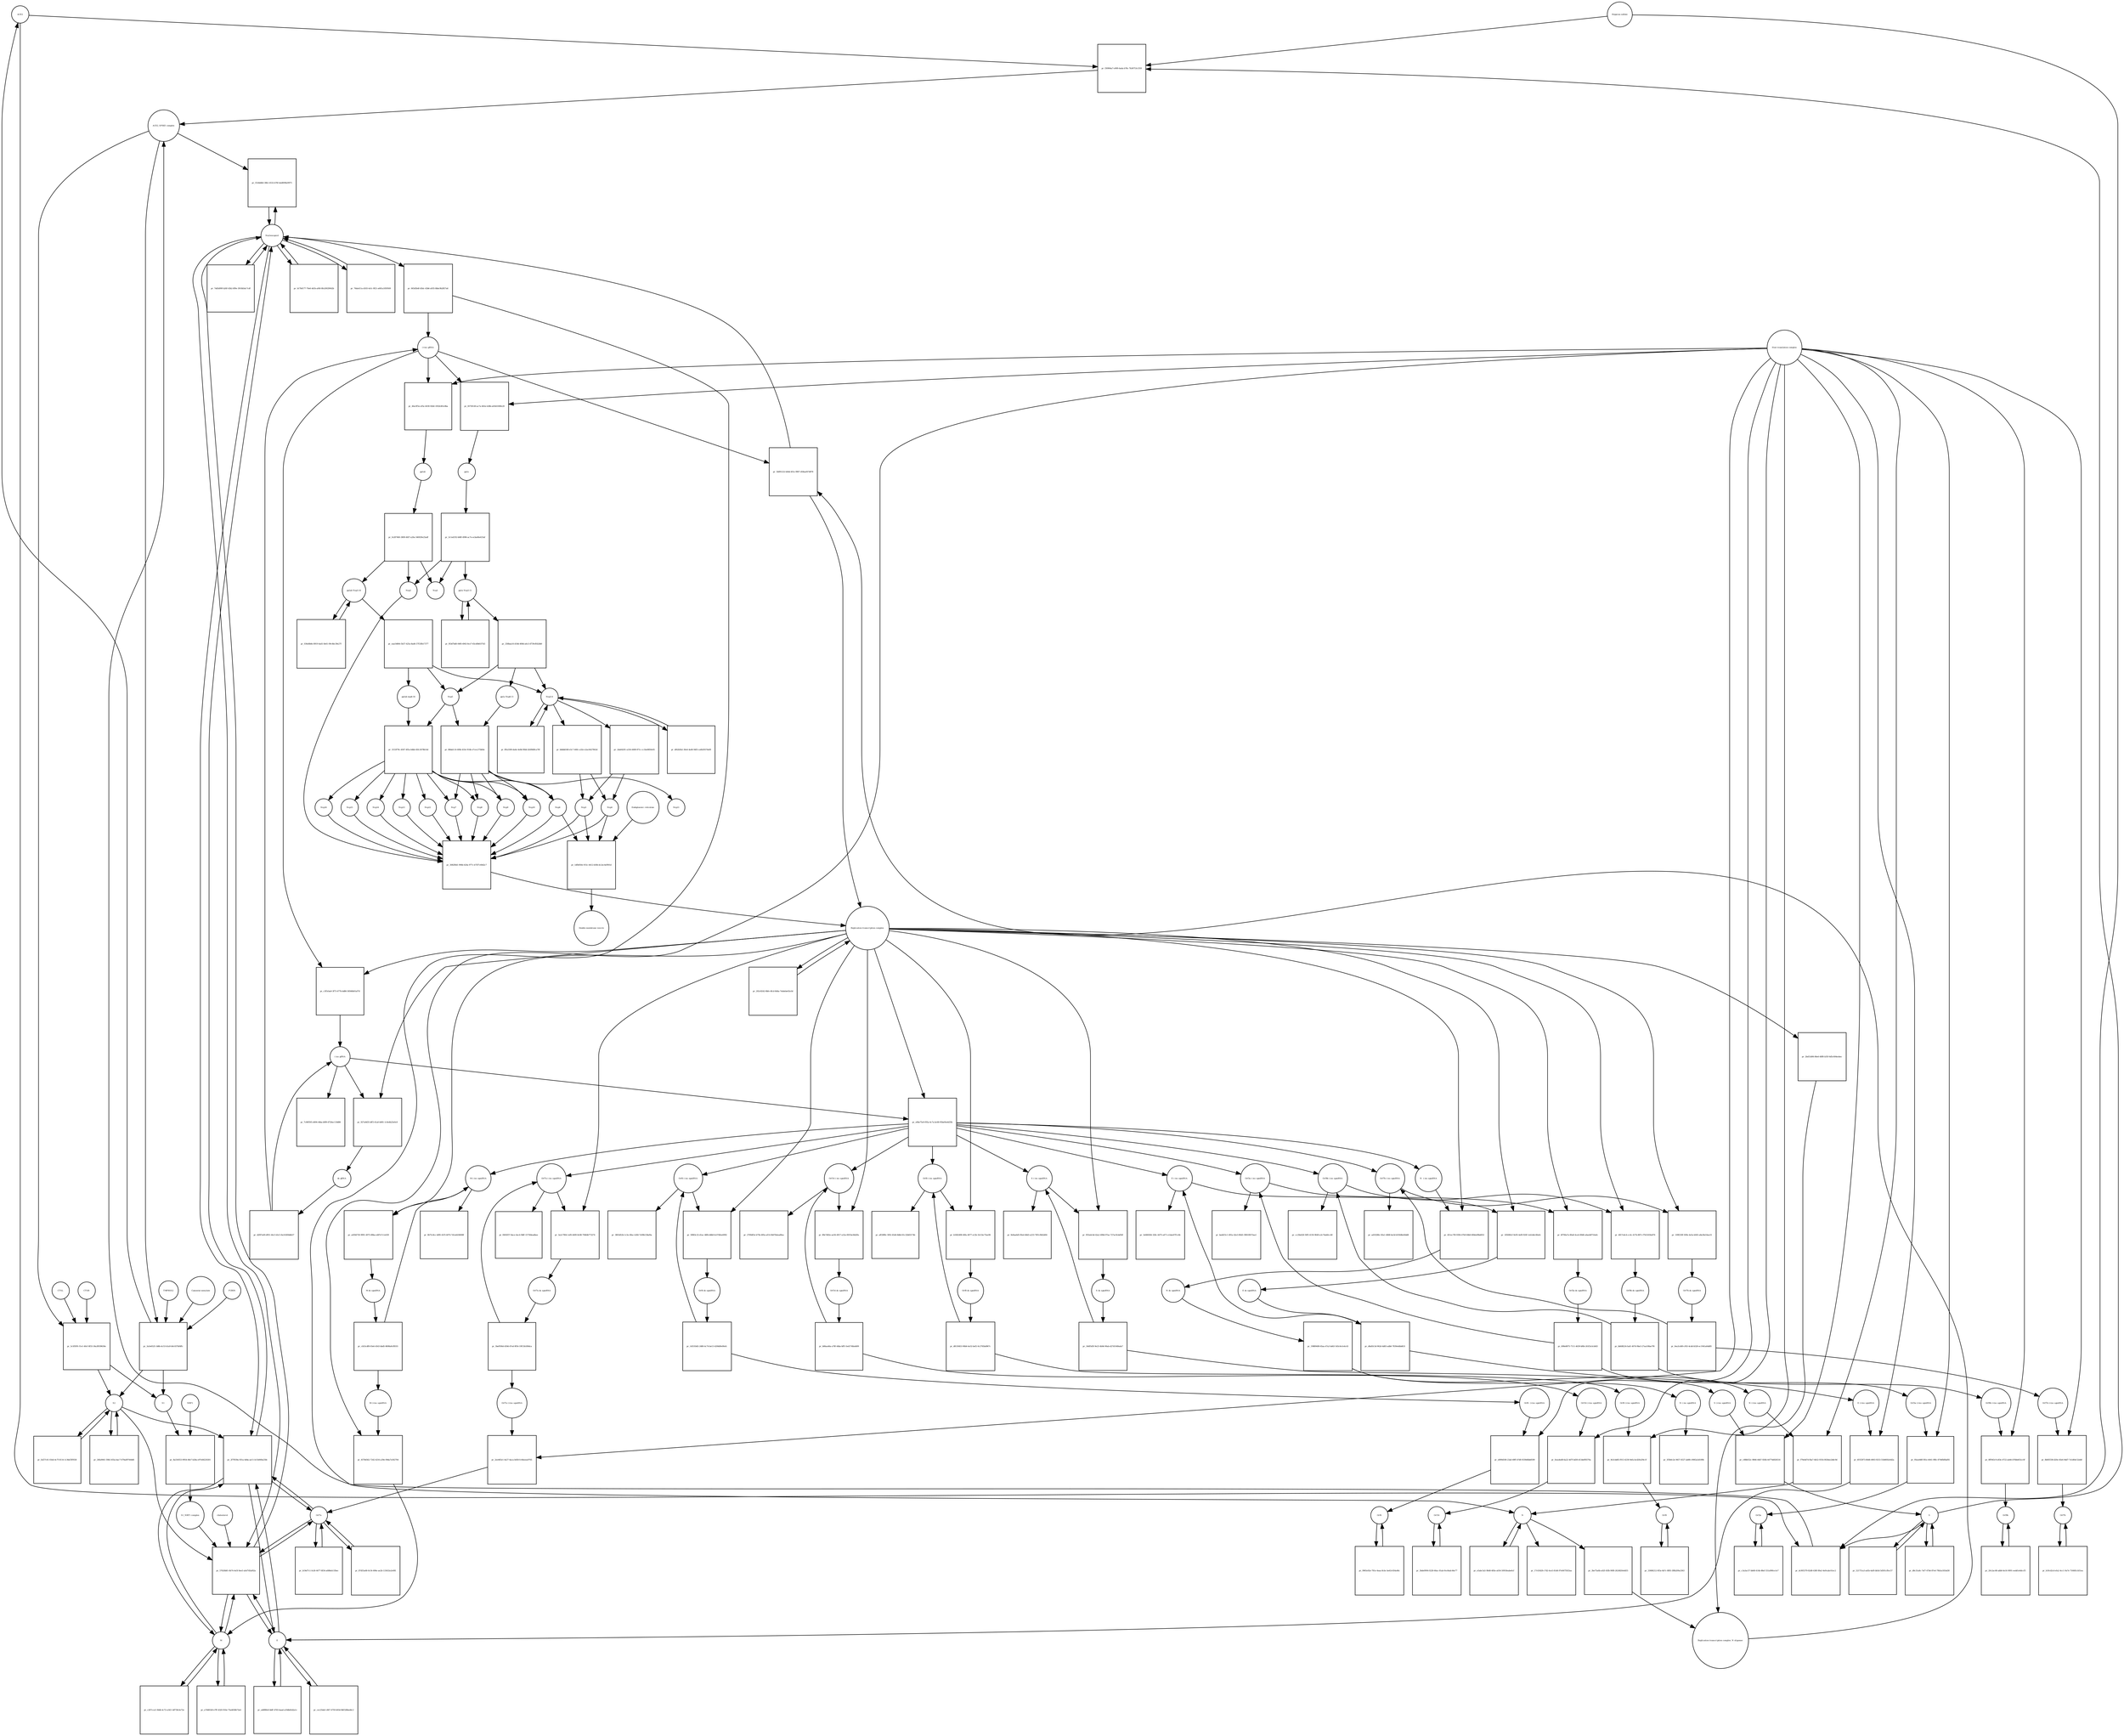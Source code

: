 strict digraph  {
ACE2 [annotation="", bipartite=0, cls=macromolecule, fontsize=4, label=ACE2, shape=circle];
"pr_f30904a7-e909-4ada-b78c-7b36753c335f" [annotation="", bipartite=1, cls=process, fontsize=4, label="pr_f30904a7-e909-4ada-b78c-7b36753c335f", shape=square];
"ACE2_SPIKE complex" [annotation="", bipartite=0, cls=complex, fontsize=4, label="ACE2_SPIKE complex", shape=circle];
"Heparan sulfate" [annotation="urn_miriam_obo.chebi_CHEBI%3A28815", bipartite=0, cls="simple chemical", fontsize=4, label="Heparan sulfate", shape=circle];
S [annotation=urn_miriam_uniprot_P0DTC2, bipartite=0, cls=macromolecule, fontsize=4, label=S, shape=circle];
Nucleocapsid [annotation="urn_miriam_obo.go_GO%3A0019013", bipartite=0, cls=complex, fontsize=4, label=Nucleocapsid, shape=circle];
"pr_f324ddb0-38b1-4532-b76f-ded009b29971" [annotation="", bipartite=1, cls=process, fontsize=4, label="pr_f324ddb0-38b1-4532-b76f-ded009b29971", shape=square];
"pr_5c5f5f91-f1e1-40cf-8f33-36a3f039630e" [annotation="", bipartite=1, cls=process, fontsize=4, label="pr_5c5f5f91-f1e1-40cf-8f33-36a3f039630e", shape=square];
S2 [annotation=urn_miriam_interpro_IPR002552, bipartite=0, cls=macromolecule, fontsize=4, label=S2, shape=circle];
CTSB [annotation="", bipartite=0, cls=macromolecule, fontsize=4, label=CTSB, shape=circle];
CTSL [annotation="", bipartite=0, cls=macromolecule, fontsize=4, label=CTSL, shape=circle];
S1 [annotation=urn_miriam_interpro_IPR002551, bipartite=0, cls=macromolecule, fontsize=4, label=S1, shape=circle];
"pr_dc905379-82d8-438f-89a3-4e9cabc61ec2" [annotation="", bipartite=1, cls=process, fontsize=4, label="pr_dc905379-82d8-438f-89a3-4e9cabc61ec2", shape=square];
"pr_57626b81-6b74-4e5f-8ee5-afef7d5af62a" [annotation="", bipartite=1, cls=process, fontsize=4, label="pr_57626b81-6b74-4e5f-8ee5-afef7d5af62a", shape=square];
cholesterol [annotation="urn_miriam_obo.chebi_CHEBI%3A16113", bipartite=0, cls="simple chemical", fontsize=4, label=cholesterol, shape=circle];
"S1_NRP1 complex" [annotation="", bipartite=0, cls=complex, fontsize=4, label="S1_NRP1 complex", shape=circle];
E [annotation=urn_miriam_uniprot_P0DTC4, bipartite=0, cls=macromolecule, fontsize=4, label=E, shape=circle];
M [annotation=urn_miriam_uniprot_P0DTC5, bipartite=0, cls=macromolecule, fontsize=4, label=M, shape=circle];
Orf7a [annotation=urn_miriam_uniprot_P0DTC7, bipartite=0, cls=macromolecule, fontsize=4, label=Orf7a, shape=circle];
"pr_065d5b4f-d5dc-43b6-a935-8bbc9b2857a6" [annotation="", bipartite=1, cls=process, fontsize=4, label="pr_065d5b4f-d5dc-43b6-a935-8bbc9b2857a6", shape=square];
"(+)ss gRNA" [annotation=urn_miriam_refseq_NC_045512, bipartite=0, cls="nucleic acid feature", fontsize=4, label="(+)ss gRNA", shape=circle];
N [annotation=urn_miriam_uniprot_P0DTC9, bipartite=0, cls="macromolecule multimer", fontsize=4, label=N, shape=circle];
"pr_b17b0177-70e6-4d1b-af40-8fe20029042b" [annotation="", bipartite=1, cls=process, fontsize=4, label="pr_b17b0177-70e6-4d1b-af40-8fe20029042b", shape=square];
"pr_76da411a-d183-4cfc-9f21-a681a1859569" [annotation="", bipartite=1, cls=process, fontsize=4, label="pr_76da411a-d183-4cfc-9f21-a681a1859569", shape=square];
"pr_17c63428-c7d2-4ce5-81d6-97e8475925aa" [annotation="", bipartite=1, cls=process, fontsize=4, label="pr_17c63428-c7d2-4ce5-81d6-97e8475925aa", shape=square];
"pr_e5abc5a5-9b48-485e-a034-50918eabe6cf" [annotation="", bipartite=1, cls=process, fontsize=4, label="pr_e5abc5a5-9b48-485e-a034-50918eabe6cf", shape=square];
"N (+)ss sgmRNA" [annotation=urn_miriam_ncbigene_43740575, bipartite=0, cls="nucleic acid feature", fontsize=4, label="N (+)ss sgmRNA", shape=circle];
"pr_f79e6d7d-fba7-4b52-931b-0026ee2ddc9d" [annotation="", bipartite=1, cls=process, fontsize=4, label="pr_f79e6d7d-fba7-4b52-931b-0026ee2ddc9d", shape=square];
"Host translation complex" [annotation="urn_miriam_obo.go_GO%3A0070992", bipartite=0, cls=complex, fontsize=4, label="Host translation complex", shape=circle];
"pr_7dd5d99f-b26f-43b2-8f9e-3916b5dc7cdf" [annotation="", bipartite=1, cls=process, fontsize=4, label="pr_7dd5d99f-b26f-43b2-8f9e-3916b5dc7cdf", shape=square];
"pr_3a5e6525-3d6b-4c53-b1a9-b0c037bf4ffc" [annotation="", bipartite=1, cls=process, fontsize=4, label="pr_3a5e6525-3d6b-4c53-b1a9-b0c037bf4ffc", shape=square];
FURIN [annotation="", bipartite=0, cls=macromolecule, fontsize=4, label=FURIN, shape=circle];
TMPRSS2 [annotation="", bipartite=0, cls=macromolecule, fontsize=4, label=TMPRSS2, shape=circle];
"Camostat mesylate" [annotation="urn_miriam_pubchem.compound_2536", bipartite=0, cls="simple chemical", fontsize=4, label="Camostat mesylate", shape=circle];
"pr_faf27c41-03eb-4c7f-8114-1c36ef3f9558" [annotation="", bipartite=1, cls=process, fontsize=4, label="pr_faf27c41-03eb-4c7f-8114-1c36ef3f9558", shape=square];
"Replication transcription complex_N oligomer" [annotation="", bipartite=0, cls=complex, fontsize=4, label="Replication transcription complex_N oligomer", shape=circle];
"pr_5b891222-b64d-4f1e-9967-d58aaf47d878" [annotation="", bipartite=1, cls=process, fontsize=4, label="pr_5b891222-b64d-4f1e-9967-d58aaf47d878", shape=square];
"Replication transcription complex" [annotation="", bipartite=0, cls=complex, fontsize=4, label="Replication transcription complex", shape=circle];
"pr_2f7f039a-931a-4d4a-ae11-b11b069a258c" [annotation="", bipartite=1, cls=process, fontsize=4, label="pr_2f7f039a-931a-4d4a-ae11-b11b069a258c", shape=square];
"pr_26fa9041-59b5-455a-bac7-679ad97444d6" [annotation="", bipartite=1, cls=process, fontsize=4, label="pr_26fa9041-59b5-455a-bac7-679ad97444d6", shape=square];
"pp1a Nsp3-11" [annotation=urn_miriam_uniprot_P0DTC1, bipartite=0, cls=macromolecule, fontsize=4, label="pp1a Nsp3-11", shape=circle];
"pr_258baa16-d18d-408d-a6c3-d739cffd2db0" [annotation="", bipartite=1, cls=process, fontsize=4, label="pr_258baa16-d18d-408d-a6c3-d739cffd2db0", shape=square];
"pp1a Nsp6-11" [annotation=urn_miriam_uniprot_P0DTC1, bipartite=0, cls=macromolecule, fontsize=4, label="pp1a Nsp6-11", shape=circle];
"Nsp3-4" [annotation="urn_miriam_ncbiprotein_YP_009725299|urn_miriam_ncbiprotein_YP_009725300", bipartite=0, cls=macromolecule, fontsize=4, label="Nsp3-4", shape=circle];
Nsp5 [annotation=urn_miriam_ncbiprotein_YP_009725301, bipartite=0, cls="macromolecule multimer", fontsize=4, label=Nsp5, shape=circle];
"Endoplasmic reticulum" [annotation="urn_miriam_obo.go_GO%3A0005783", bipartite=0, cls=complex, fontsize=4, label="Endoplasmic reticulum", shape=circle];
"pr_1dfb050e-915c-4412-b50b-dc2ec4ef901d" [annotation="", bipartite=1, cls=process, fontsize=4, label="pr_1dfb050e-915c-4412-b50b-dc2ec4ef901d", shape=square];
"Double-membrane vesicle" [annotation="urn_miriam_obo.go_GO%3A0039718", bipartite=0, cls=complex, fontsize=4, label="Double-membrane vesicle", shape=circle];
Nsp4 [annotation=urn_miriam_ncbiprotein_YP_009725300, bipartite=0, cls=macromolecule, fontsize=4, label=Nsp4, shape=circle];
Nsp3 [annotation=urn_miriam_ncbiprotein_YP_009725299, bipartite=0, cls=macromolecule, fontsize=4, label=Nsp3, shape=circle];
Nsp6 [annotation=urn_miriam_ncbiprotein_YP_009725302, bipartite=0, cls=macromolecule, fontsize=4, label=Nsp6, shape=circle];
"pr_f63d7bd0-04f6-4943-8ce7-65cd0b61f7d3" [annotation="", bipartite=1, cls=process, fontsize=4, label="pr_f63d7bd0-04f6-4943-8ce7-65cd0b61f7d3", shape=square];
"pr_df42b5b2-36e4-4a46-9df3-ca6b3937def8" [annotation="", bipartite=1, cls=process, fontsize=4, label="pr_df42b5b2-36e4-4a46-9df3-ca6b3937def8", shape=square];
"pp1ab Nsp3-16" [annotation=urn_miriam_uniprot_P0DTD1, bipartite=0, cls=macromolecule, fontsize=4, label="pp1ab Nsp3-16", shape=circle];
"pr_036e8b8e-8919-4ad1-8e61-09c4bc39e27f" [annotation="", bipartite=1, cls=process, fontsize=4, label="pr_036e8b8e-8919-4ad1-8e61-09c4bc39e27f", shape=square];
"pr_eaa54864-5b57-425a-8ad6-57f33fb17377" [annotation="", bipartite=1, cls=process, fontsize=4, label="pr_eaa54864-5b57-425a-8ad6-57f33fb17377", shape=square];
"pp1ab nsp6-16" [annotation=urn_miriam_uniprot_P0DTD1, bipartite=0, cls=macromolecule, fontsize=4, label="pp1ab nsp6-16", shape=circle];
"pr_c267cca3-36db-4c72-a343-1df73fe5e72e" [annotation="", bipartite=1, cls=process, fontsize=4, label="pr_c267cca3-36db-4c72-a343-1df73fe5e72e", shape=square];
"pr_a48f8fe0-bbff-4765-baad-a19db45d2a1c" [annotation="", bipartite=1, cls=process, fontsize=4, label="pr_a48f8fe0-bbff-4765-baad-a19db45d2a1c", shape=square];
"pr_d8c31a8c-7ef7-47b4-87e4-79b3a181bd30" [annotation="", bipartite=1, cls=process, fontsize=4, label="pr_d8c31a8c-7ef7-47b4-87e4-79b3a181bd30", shape=square];
"pr_a74681b9-e7ff-4320-916e-75a4658b73e4" [annotation="", bipartite=1, cls=process, fontsize=4, label="pr_a74681b9-e7ff-4320-916e-75a4658b73e4", shape=square];
"pr_cec25daf-c867-4759-b93d-8bf328bed4c2" [annotation="", bipartite=1, cls=process, fontsize=4, label="pr_cec25daf-c867-4759-b93d-8bf328bed4c2", shape=square];
"pr_521751a3-ad1b-4af0-bb5d-5d501cffec57" [annotation="", bipartite=1, cls=process, fontsize=4, label="pr_521751a3-ad1b-4af0-bb5d-5d501cffec57", shape=square];
"pr_b19ef7c1-fe26-4477-8f34-a688eb11fbec" [annotation="", bipartite=1, cls=process, fontsize=4, label="pr_b19ef7c1-fe26-4477-8f34-a688eb11fbec", shape=square];
Orf6 [annotation=urn_miriam_uniprot_P0DTC6, bipartite=0, cls=macromolecule, fontsize=4, label=Orf6, shape=circle];
"pr_9965e92e-781e-4eaa-8cbc-be43c454a46c" [annotation="", bipartite=1, cls=process, fontsize=4, label="pr_9965e92e-781e-4eaa-8cbc-be43c454a46c", shape=square];
Orf3a [annotation=urn_miriam_uniprot_P0DTC3, bipartite=0, cls=macromolecule, fontsize=4, label=Orf3a, shape=circle];
"pr_c3a3ac57-bb68-414b-88ef-551a900ce1e7" [annotation="", bipartite=1, cls=process, fontsize=4, label="pr_c3a3ac57-bb68-414b-88ef-551a900ce1e7", shape=square];
Orf8 [annotation=urn_miriam_uniprot_P0DTC8, bipartite=0, cls=macromolecule, fontsize=4, label=Orf8, shape=circle];
"pr_33686212-0f3a-4b7c-8f85-3f8b209a3363" [annotation="", bipartite=1, cls=process, fontsize=4, label="pr_33686212-0f3a-4b7c-8f85-3f8b209a3363", shape=square];
Orf9b [annotation=urn_miriam_uniprot_P0DTD2, bipartite=0, cls=macromolecule, fontsize=4, label=Orf9b, shape=circle];
"pr_20c2ac48-adb8-4e16-9091-eedd1e6dccf5" [annotation="", bipartite=1, cls=process, fontsize=4, label="pr_20c2ac48-adb8-4e16-9091-eedd1e6dccf5", shape=square];
Orf14 [annotation=urn_miriam_uniprot_P0DTD3, bipartite=0, cls=macromolecule, fontsize=4, label=Orf14, shape=circle];
"pr_3bde0904-0228-46ac-81ab-9ce9adc44e77" [annotation="", bipartite=1, cls=process, fontsize=4, label="pr_3bde0904-0228-46ac-81ab-9ce9adc44e77", shape=square];
Orf7b [annotation=urn_miriam_uniprot_P0DTD8, bipartite=0, cls=macromolecule, fontsize=4, label=Orf7b, shape=circle];
"pr_b19cd2cd-efa2-4cc1-9a7e-716681cb51ea" [annotation="", bipartite=1, cls=process, fontsize=4, label="pr_b19cd2cd-efa2-4cc1-9a7e-716681cb51ea", shape=square];
"pr_87d55a68-0c54-496e-ae2b-133432e2e081" [annotation="", bipartite=1, cls=process, fontsize=4, label="pr_87d55a68-0c54-496e-ae2b-133432e2e081", shape=square];
"M (+)ss sgmRNA" [annotation="", bipartite=0, cls="nucleic acid feature", fontsize=4, label="M (+)ss sgmRNA", shape=circle];
"pr_457b6562-7242-4216-a39e-09da7e362704" [annotation="", bipartite=1, cls=process, fontsize=4, label="pr_457b6562-7242-4216-a39e-09da7e362704", shape=square];
"E (+)ss sgmRNA" [annotation="", bipartite=0, cls="nucleic acid feature", fontsize=4, label="E (+)ss sgmRNA", shape=circle];
"pr_6f1f2873-80d6-4903-9253-51b8692e0d2a" [annotation="", bipartite=1, cls=process, fontsize=4, label="pr_6f1f2873-80d6-4903-9253-51b8692e0d2a", shape=square];
"S (+)ss sgmRNA" [annotation="", bipartite=0, cls="nucleic acid feature", fontsize=4, label="S (+)ss sgmRNA", shape=circle];
"pr_c88b032c-9846-44b7-926b-44774d026516" [annotation="", bipartite=1, cls=process, fontsize=4, label="pr_c88b032c-9846-44b7-926b-44774d026516", shape=square];
"Orf7a (+)ss sgmRNA" [annotation="", bipartite=0, cls="nucleic acid feature", fontsize=4, label="Orf7a (+)ss sgmRNA", shape=circle];
"pr_2ee465e1-4e27-4aca-b458-fc64eeea9765" [annotation="", bipartite=1, cls=process, fontsize=4, label="pr_2ee465e1-4e27-4aca-b458-fc64eeea9765", shape=square];
"Orf6  (+)ss sgmRNA" [annotation="", bipartite=0, cls="nucleic acid feature", fontsize=4, label="Orf6  (+)ss sgmRNA", shape=circle];
"pr_e899d180-23a6-49ff-b7d8-9339d6bb8599" [annotation="", bipartite=1, cls=process, fontsize=4, label="pr_e899d180-23a6-49ff-b7d8-9339d6bb8599", shape=square];
"Orf3a (+)ss sgmRNA" [annotation="", bipartite=0, cls="nucleic acid feature", fontsize=4, label="Orf3a (+)ss sgmRNA", shape=circle];
"pr_95ea448f-f81e-4041-9f8c-8744fbf8af85" [annotation="", bipartite=1, cls=process, fontsize=4, label="pr_95ea448f-f81e-4041-9f8c-8744fbf8af85", shape=square];
"Orf8 (+)ss sgmRNA" [annotation="", bipartite=0, cls="nucleic acid feature", fontsize=4, label="Orf8 (+)ss sgmRNA", shape=circle];
"pr_9e3cbd65-f013-4230-9efa-bcd20e2f4c1f" [annotation="", bipartite=1, cls=process, fontsize=4, label="pr_9e3cbd65-f013-4230-9efa-bcd20e2f4c1f", shape=square];
"Orf9b (+)ss sgmRNA" [annotation="", bipartite=0, cls="nucleic acid feature", fontsize=4, label="Orf9b (+)ss sgmRNA", shape=circle];
"pr_8ff943c9-e83e-4722-ab44-b76bb455cc0f" [annotation="", bipartite=1, cls=process, fontsize=4, label="pr_8ff943c9-e83e-4722-ab44-b76bb455cc0f", shape=square];
"Orf14 (+)ss sgmRNA" [annotation="", bipartite=0, cls="nucleic acid feature", fontsize=4, label="Orf14 (+)ss sgmRNA", shape=circle];
"pr_feea4ed8-6a22-4d7f-bd30-d13deff6570a" [annotation="", bipartite=1, cls=process, fontsize=4, label="pr_feea4ed8-6a22-4d7f-bd30-d13deff6570a", shape=square];
"Orf7b (+)ss sgmRNA" [annotation="", bipartite=0, cls="nucleic acid feature", fontsize=4, label="Orf7b (+)ss sgmRNA", shape=circle];
"pr_8b85f338-d20e-45e6-9dd7-7e1d64c52eb8" [annotation="", bipartite=1, cls=process, fontsize=4, label="pr_8b85f338-d20e-45e6-9dd7-7e1d64c52eb8", shape=square];
"(-)ss gRNA" [annotation=urn_miriam_refseq_NC_045512, bipartite=0, cls="nucleic acid feature", fontsize=4, label="(-)ss gRNA", shape=circle];
"pr_7c80f505-d494-44ba-bf89-d726ec118d86" [annotation="", bipartite=1, cls=process, fontsize=4, label="pr_7c80f505-d494-44ba-bf89-d726ec118d86", shape=square];
"pr_3be75a6b-a02f-45fb-90f8-2624820e6d55" [annotation="", bipartite=1, cls=process, fontsize=4, label="pr_3be75a6b-a02f-45fb-90f8-2624820e6d55", shape=square];
"pr_c3f3cba0-3f73-477b-bd86-58566b01af7d" [annotation="", bipartite=1, cls=process, fontsize=4, label="pr_c3f3cba0-3f73-477b-bd86-58566b01af7d", shape=square];
"M (-)ss sgmRNA" [annotation=urn_miriam_ncbigene_43740571, bipartite=0, cls="nucleic acid feature", fontsize=4, label="M (-)ss sgmRNA", shape=circle];
"pr_0b75c8cc-bf85-41f5-b974-7d1a4436008f" [annotation="", bipartite=1, cls=process, fontsize=4, label="pr_0b75c8cc-bf85-41f5-b974-7d1a4436008f", shape=square];
"E (-)ss sgmRNA" [annotation=urn_miriam_ncbigene_43740570, bipartite=0, cls="nucleic acid feature", fontsize=4, label="E (-)ss sgmRNA", shape=circle];
"pr_3e668364-328c-4475-a471-e1dae67f1c4b" [annotation="", bipartite=1, cls=process, fontsize=4, label="pr_3e668364-328c-4475-a471-e1dae67f1c4b", shape=square];
"S (-)ss sgmRNA" [annotation="", bipartite=0, cls="nucleic acid feature", fontsize=4, label="S (-)ss sgmRNA", shape=circle];
"pr_9e8aa6d5-f0ed-48d3-a233-76f1cfb62d04" [annotation="", bipartite=1, cls=process, fontsize=4, label="pr_9e8aa6d5-f0ed-48d3-a233-76f1cfb62d04", shape=square];
"Orf7a (-)ss sgmRNA" [annotation="", bipartite=0, cls="nucleic acid feature", fontsize=4, label="Orf7a (-)ss sgmRNA", shape=circle];
"pr_f4f45f57-8ace-4ec4-9bff-1575fdeadbee" [annotation="", bipartite=1, cls=process, fontsize=4, label="pr_f4f45f57-8ace-4ec4-9bff-1575fdeadbee", shape=square];
"Orf6 (-)ss sgmRNA" [annotation="", bipartite=0, cls="nucleic acid feature", fontsize=4, label="Orf6 (-)ss sgmRNA", shape=circle];
"pr_3803d52b-1c5e-49ac-b3fd-7e90b138af6a" [annotation="", bipartite=1, cls=process, fontsize=4, label="pr_3803d52b-1c5e-49ac-b3fd-7e90b138af6a", shape=square];
"Orf3a (-)ss sgmRNA" [annotation="", bipartite=0, cls="nucleic acid feature", fontsize=4, label="Orf3a (-)ss sgmRNA", shape=circle];
"pr_badd15c1-491a-42e3-80d3-39810f473aa1" [annotation="", bipartite=1, cls=process, fontsize=4, label="pr_badd15c1-491a-42e3-80d3-39810f473aa1", shape=square];
"Orf8 (-)ss sgmRNA" [annotation="", bipartite=0, cls="nucleic acid feature", fontsize=4, label="Orf8 (-)ss sgmRNA", shape=circle];
"pr_aff28f8c-5f02-45d4-8db4-81c32b83174b" [annotation="", bipartite=1, cls=process, fontsize=4, label="pr_aff28f8c-5f02-45d4-8db4-81c32b83174b", shape=square];
"Orf9b (-)ss sgmRNA" [annotation="", bipartite=0, cls="nucleic acid feature", fontsize=4, label="Orf9b (-)ss sgmRNA", shape=circle];
"pr_cc29a628-50f5-4150-9649-a3c74ab0cc40" [annotation="", bipartite=1, cls=process, fontsize=4, label="pr_cc29a628-50f5-4150-9649-a3c74ab0cc40", shape=square];
"Orf14 (-)ss sgmRNA" [annotation="", bipartite=0, cls="nucleic acid feature", fontsize=4, label="Orf14 (-)ss sgmRNA", shape=circle];
"pr_2709df3e-b75b-495a-af14-0b07b4ead9ea" [annotation="", bipartite=1, cls=process, fontsize=4, label="pr_2709df3e-b75b-495a-af14-0b07b4ead9ea", shape=square];
"Orf7b (-)ss sgmRNA" [annotation="", bipartite=0, cls="nucleic acid feature", fontsize=4, label="Orf7b (-)ss sgmRNA", shape=circle];
"pr_ad10286c-83a1-4868-be3d-b55fd8e40dd8" [annotation="", bipartite=1, cls=process, fontsize=4, label="pr_ad10286c-83a1-4868-be3d-b55fd8e40dd8", shape=square];
"pr_927a9d35-bff3-41a0-b081-1c0e4b23e0c8" [annotation="", bipartite=1, cls=process, fontsize=4, label="pr_927a9d35-bff3-41a0-b081-1c0e4b23e0c8", shape=square];
"ds gRNA" [annotation=urn_miriam_refseq_NC_045512, bipartite=0, cls="nucleic acid feature", fontsize=4, label="ds gRNA", shape=circle];
"pr_a459d730-9991-4973-89ba-e487e7c1e639" [annotation="", bipartite=1, cls=process, fontsize=4, label="pr_a459d730-9991-4973-89ba-e487e7c1e639", shape=square];
"M ds sgmRNA" [annotation="", bipartite=0, cls="nucleic acid feature", fontsize=4, label="M ds sgmRNA", shape=circle];
"pr_185080cf-9e95-4ef8-920f-1eb1ddc49a0c" [annotation="", bipartite=1, cls=process, fontsize=4, label="pr_185080cf-9e95-4ef8-920f-1eb1ddc49a0c", shape=square];
"E ds sgmRNA" [annotation="", bipartite=0, cls="nucleic acid feature", fontsize=4, label="E ds sgmRNA", shape=circle];
"pr_955edc4d-42a2-498d-97ae-727ac9cbd56f" [annotation="", bipartite=1, cls=process, fontsize=4, label="pr_955edc4d-42a2-498d-97ae-727ac9cbd56f", shape=square];
"S ds sgmRNA" [annotation="", bipartite=0, cls="nucleic acid feature", fontsize=4, label="S ds sgmRNA", shape=circle];
"pr_3a2c7964-1ef8-4409-8c88-794fdb773274" [annotation="", bipartite=1, cls=process, fontsize=4, label="pr_3a2c7964-1ef8-4409-8c88-794fdb773274", shape=square];
"Orf7a ds sgmRNA" [annotation="", bipartite=0, cls="nucleic acid feature", fontsize=4, label="Orf7a ds sgmRNA", shape=circle];
"pr_5f883c32-d1ac-48fb-b8b8-6c07dfee6992" [annotation="", bipartite=1, cls=process, fontsize=4, label="pr_5f883c32-d1ac-48fb-b8b8-6c07dfee6992", shape=square];
"Orf6 ds sgmRNA" [annotation="", bipartite=0, cls="nucleic acid feature", fontsize=4, label="Orf6 ds sgmRNA", shape=circle];
"pr_4f706a7a-80a8-4ce4-89d6-a6aeb8716a0c" [annotation="", bipartite=1, cls=process, fontsize=4, label="pr_4f706a7a-80a8-4ce4-89d6-a6aeb8716a0c", shape=square];
"Orf3a ds sgmRNA" [annotation="", bipartite=0, cls="nucleic acid feature", fontsize=4, label="Orf3a ds sgmRNA", shape=circle];
"pr_b1682498-40fa-4077-a12b-1b11bc75ee96" [annotation="", bipartite=1, cls=process, fontsize=4, label="pr_b1682498-40fa-4077-a12b-1b11bc75ee96", shape=square];
"Orf8 ds sgmRNA" [annotation="", bipartite=0, cls="nucleic acid feature", fontsize=4, label="Orf8 ds sgmRNA", shape=circle];
"pr_4817e4c4-cc4c-417b-887c-f7b5165fa876" [annotation="", bipartite=1, cls=process, fontsize=4, label="pr_4817e4c4-cc4c-417b-887c-f7b5165fa876", shape=square];
"Orf9b ds sgmRNA" [annotation="", bipartite=0, cls="nucleic acid feature", fontsize=4, label="Orf9b ds sgmRNA", shape=circle];
"pr_89e7d02e-ae56-4917-a32a-85f1bc84d3fa" [annotation="", bipartite=1, cls=process, fontsize=4, label="pr_89e7d02e-ae56-4917-a32a-85f1bc84d3fa", shape=square];
"Orf14 ds sgmRNA" [annotation="", bipartite=0, cls="nucleic acid feature", fontsize=4, label="Orf14 ds sgmRNA", shape=circle];
"pr_109f230f-509e-4e5a-b045-a8a36e54ae31" [annotation="", bipartite=1, cls=process, fontsize=4, label="pr_109f230f-509e-4e5a-b045-a8a36e54ae31", shape=square];
"Orf7b ds sgmRNA" [annotation="", bipartite=0, cls="nucleic acid feature", fontsize=4, label="Orf7b ds sgmRNA", shape=circle];
"pr_d2f87a69-d951-44c5-b5c5-8a16369ddb37" [annotation="", bipartite=1, cls=process, fontsize=4, label="pr_d2f87a69-d951-44c5-b5c5-8a16369ddb37", shape=square];
"pr_cb53cdf8-03e6-4543-bbd5-8698a9cf8555" [annotation="", bipartite=1, cls=process, fontsize=4, label="pr_cb53cdf8-03e6-4543-bbd5-8698a9cf8555", shape=square];
"pr_d6afb13d-962d-4d83-adb6-7839e4dbd631" [annotation="", bipartite=1, cls=process, fontsize=4, label="pr_d6afb13d-962d-4d83-adb6-7839e4dbd631", shape=square];
"pr_344f5d5f-9e23-4b9d-90ab-d27d1049ada7" [annotation="", bipartite=1, cls=process, fontsize=4, label="pr_344f5d5f-9e23-4b9d-90ab-d27d1049ada7", shape=square];
"pr_5bef936d-459d-47ed-9f54-19f13b189dca" [annotation="", bipartite=1, cls=process, fontsize=4, label="pr_5bef936d-459d-47ed-9f54-19f13b189dca", shape=square];
"pr_1d531b82-2480-4c74-be13-4206d9e00efc" [annotation="", bipartite=1, cls=process, fontsize=4, label="pr_1d531b82-2480-4c74-be13-4206d9e00efc", shape=square];
"pr_698e8875-7111-4639-bf6b-261f2e3cbfd3" [annotation="", bipartite=1, cls=process, fontsize=4, label="pr_698e8875-7111-4639-bf6b-261f2e3cbfd3", shape=square];
"pr_d8130453-96b6-4e32-bef2-0c2765bd967c" [annotation="", bipartite=1, cls=process, fontsize=4, label="pr_d8130453-96b6-4e32-bef2-0c2765bd967c", shape=square];
"pr_bbfd8224-fad1-407d-9be3-27aa108ae7f6" [annotation="", bipartite=1, cls=process, fontsize=4, label="pr_bbfd8224-fad1-407d-9be3-27aa108ae7f6", shape=square];
"pr_b86aa46a-a78f-44ba-bff5-5ed1748a4d09" [annotation="", bipartite=1, cls=process, fontsize=4, label="pr_b86aa46a-a78f-44ba-bff5-5ed1748a4d09", shape=square];
"pr_0ea3cd49-cf63-4cdd-b528-ec1941a64d85" [annotation="", bipartite=1, cls=process, fontsize=4, label="pr_0ea3cd49-cf63-4cdd-b528-ec1941a64d85", shape=square];
"N  (-)ss sgmRNA" [annotation=urn_miriam_ncbigene_43740575, bipartite=0, cls="nucleic acid feature", fontsize=4, label="N  (-)ss sgmRNA", shape=circle];
"pr_451ec7f8-9394-47b9-84b0-6fb6a90bd053" [annotation="", bipartite=1, cls=process, fontsize=4, label="pr_451ec7f8-9394-47b9-84b0-6fb6a90bd053", shape=square];
"N ds sgmRNA" [annotation="", bipartite=0, cls="nucleic acid feature", fontsize=4, label="N ds sgmRNA", shape=circle];
"pr_19889408-65aa-47a3-bd43-545c6e1e4c43" [annotation="", bipartite=1, cls=process, fontsize=4, label="pr_19889408-65aa-47a3-bd43-545c6e1e4c43", shape=square];
"N (-)ss sgmRNA" [annotation="", bipartite=0, cls="nucleic acid feature", fontsize=4, label="N (-)ss sgmRNA", shape=circle];
pp1ab [annotation=urn_miriam_uniprot_P0DTD1, bipartite=0, cls=macromolecule, fontsize=4, label=pp1ab, shape=circle];
"pr_fe287460-3809-4fd7-a20a-546929e25adf" [annotation="", bipartite=1, cls=process, fontsize=4, label="pr_fe287460-3809-4fd7-a20a-546929e25adf", shape=square];
Nsp2 [annotation=urn_miriam_ncbiprotein_YP_009725298, bipartite=0, cls=macromolecule, fontsize=4, label=Nsp2, shape=circle];
Nsp1 [annotation=urn_miriam_ncbiprotein_YP_009725297, bipartite=0, cls=macromolecule, fontsize=4, label=Nsp1, shape=circle];
pp1a [annotation=urn_miriam_uniprot_P0DTC1, bipartite=0, cls=macromolecule, fontsize=4, label=pp1a, shape=circle];
"pr_3c1ed192-b68f-4996-ac7e-ecba46e433af" [annotation="", bipartite=1, cls=process, fontsize=4, label="pr_3c1ed192-b68f-4996-ac7e-ecba46e433af", shape=square];
"pr_fffa3300-da4e-4e8d-9fdd-2b5f8d9ca70f" [annotation="", bipartite=1, cls=process, fontsize=4, label="pr_fffa3300-da4e-4e8d-9fdd-2b5f8d9ca70f", shape=square];
"pr_2da64201-a334-4408-871c-cc1be8850e05" [annotation="", bipartite=1, cls=process, fontsize=4, label="pr_2da64201-a334-4408-871c-cc1be8850e05", shape=square];
"pr_bbbbb548-e5c7-440c-a32e-e2ac6427843d" [annotation="", bipartite=1, cls=process, fontsize=4, label="pr_bbbbb548-e5c7-440c-a32e-e2ac6427843d", shape=square];
"pr_88dafc14-4f4b-433e-914b-e7cec275bfde" [annotation="", bipartite=1, cls=process, fontsize=4, label="pr_88dafc14-4f4b-433e-914b-e7cec275bfde", shape=square];
Nsp7 [annotation=urn_miriam_ncbiprotein_YP_009725303, bipartite=0, cls=macromolecule, fontsize=4, label=Nsp7, shape=circle];
Nsp8 [annotation=urn_miriam_ncbiprotein_YP_009725304, bipartite=0, cls=macromolecule, fontsize=4, label=Nsp8, shape=circle];
Nsp9 [annotation=urn_miriam_ncbiprotein_YP_009725305, bipartite=0, cls=macromolecule, fontsize=4, label=Nsp9, shape=circle];
Nsp10 [annotation=urn_miriam_ncbiprotein_YP_009725306, bipartite=0, cls=macromolecule, fontsize=4, label=Nsp10, shape=circle];
Nsp11 [annotation=urn_miriam_ncbiprotein_YP_009725312, bipartite=0, cls=macromolecule, fontsize=4, label=Nsp11, shape=circle];
"pr_3153f79c-4567-4f5a-b4bb-45fc3478b14d" [annotation="", bipartite=1, cls=process, fontsize=4, label="pr_3153f79c-4567-4f5a-b4bb-45fc3478b14d", shape=square];
Nsp13 [annotation=urn_miriam_ncbiprotein_YP_009725308, bipartite=0, cls=macromolecule, fontsize=4, label=Nsp13, shape=circle];
Nsp12 [annotation=urn_miriam_ncbiprotein_YP_009725307, bipartite=0, cls=macromolecule, fontsize=4, label=Nsp12, shape=circle];
Nsp16 [annotation=urn_miriam_ncbiprotein_YP_009725311, bipartite=0, cls=macromolecule, fontsize=4, label=Nsp16, shape=circle];
Nsp15 [annotation=urn_miriam_ncbiprotein_YP_009725310, bipartite=0, cls=macromolecule, fontsize=4, label=Nsp15, shape=circle];
Nsp14 [annotation=urn_miriam_ncbiprotein_YP_009725309, bipartite=0, cls=macromolecule, fontsize=4, label=Nsp14, shape=circle];
"pr_3082f8d1-994b-420a-977c-b75f7c49d2c7" [annotation="", bipartite=1, cls=process, fontsize=4, label="pr_3082f8d1-994b-420a-977c-b75f7c49d2c7", shape=square];
"pr_f4759149-ac7a-465e-b38b-a65b5590fe29" [annotation="", bipartite=1, cls=process, fontsize=4, label="pr_f4759149-ac7a-465e-b38b-a65b5590fe29", shape=square];
"pr_40a1ff5e-ef5e-4039-92b0-1f02b381e9ba" [annotation="", bipartite=1, cls=process, fontsize=4, label="pr_40a1ff5e-ef5e-4039-92b0-1f02b381e9ba", shape=square];
"pr_3f3b0c2e-9457-4527-ab88-c9002a5d189b" [annotation="", bipartite=1, cls=process, fontsize=4, label="pr_3f3b0c2e-9457-4527-ab88-c9002a5d189b", shape=square];
"pr_202c8242-8bfe-4fcd-8d4a-7ebdebe02e3d" [annotation="", bipartite=1, cls=process, fontsize=4, label="pr_202c8242-8bfe-4fcd-8d4a-7ebdebe02e3d", shape=square];
"pr_2bd15d06-86e6-48f8-b35f-6d5c604eebec" [annotation="", bipartite=1, cls=process, fontsize=4, label="pr_2bd15d06-86e6-48f8-b35f-6d5c604eebec", shape=square];
"pr_e0be75e9-f05a-4c7a-bc68-95bef4e4d35b" [annotation="", bipartite=1, cls=process, fontsize=4, label="pr_e0be75e9-f05a-4c7a-bc68-95bef4e4d35b", shape=square];
"pr_8a334553-9954-40e7-b28a-e97e66220201" [annotation="", bipartite=1, cls=process, fontsize=4, label="pr_8a334553-9954-40e7-b28a-e97e66220201", shape=square];
NRP1 [annotation="", bipartite=0, cls=macromolecule, fontsize=4, label=NRP1, shape=circle];
ACE2 -> "pr_f30904a7-e909-4ada-b78c-7b36753c335f"  [annotation="", interaction_type=consumption];
ACE2 -> "pr_dc905379-82d8-438f-89a3-4e9cabc61ec2"  [annotation="", interaction_type=consumption];
"pr_f30904a7-e909-4ada-b78c-7b36753c335f" -> "ACE2_SPIKE complex"  [annotation="", interaction_type=production];
"ACE2_SPIKE complex" -> "pr_f324ddb0-38b1-4532-b76f-ded009b29971"  [annotation="urn_miriam_pubmed_32142651|urn_miriam_pubmed_32094589|urn_miriam_taxonomy_2697049", interaction_type=stimulation];
"ACE2_SPIKE complex" -> "pr_5c5f5f91-f1e1-40cf-8f33-36a3f039630e"  [annotation="", interaction_type=consumption];
"ACE2_SPIKE complex" -> "pr_3a5e6525-3d6b-4c53-b1a9-b0c037bf4ffc"  [annotation="", interaction_type=consumption];
"Heparan sulfate" -> "pr_f30904a7-e909-4ada-b78c-7b36753c335f"  [annotation="urn_miriam_pubmed_32142651|urn_miriam_pubmed_32094589|urn_miriam_taxonomy_2697049|urn_miriam_pubmed_32970989", interaction_type=stimulation];
"Heparan sulfate" -> "pr_dc905379-82d8-438f-89a3-4e9cabc61ec2"  [annotation="urn_miriam_pubmed_32142651|urn_miriam_pubmed_32094589|urn_miriam_taxonomy_2697049|urn_miriam_pubmed_32155444|urn_miriam_pubmed_32970989", interaction_type=stimulation];
S -> "pr_f30904a7-e909-4ada-b78c-7b36753c335f"  [annotation="", interaction_type=consumption];
S -> "pr_dc905379-82d8-438f-89a3-4e9cabc61ec2"  [annotation="", interaction_type=consumption];
S -> "pr_d8c31a8c-7ef7-47b4-87e4-79b3a181bd30"  [annotation="", interaction_type=consumption];
S -> "pr_521751a3-ad1b-4af0-bb5d-5d501cffec57"  [annotation="", interaction_type=consumption];
Nucleocapsid -> "pr_f324ddb0-38b1-4532-b76f-ded009b29971"  [annotation="", interaction_type=consumption];
Nucleocapsid -> "pr_57626b81-6b74-4e5f-8ee5-afef7d5af62a"  [annotation="", interaction_type=consumption];
Nucleocapsid -> "pr_065d5b4f-d5dc-43b6-a935-8bbc9b2857a6"  [annotation="", interaction_type=consumption];
Nucleocapsid -> "pr_b17b0177-70e6-4d1b-af40-8fe20029042b"  [annotation="", interaction_type=consumption];
Nucleocapsid -> "pr_76da411a-d183-4cfc-9f21-a681a1859569"  [annotation="", interaction_type=consumption];
Nucleocapsid -> "pr_7dd5d99f-b26f-43b2-8f9e-3916b5dc7cdf"  [annotation="", interaction_type=consumption];
Nucleocapsid -> "pr_2f7f039a-931a-4d4a-ae11-b11b069a258c"  [annotation="", interaction_type=consumption];
"pr_f324ddb0-38b1-4532-b76f-ded009b29971" -> Nucleocapsid  [annotation="", interaction_type=production];
"pr_5c5f5f91-f1e1-40cf-8f33-36a3f039630e" -> S2  [annotation="", interaction_type=production];
"pr_5c5f5f91-f1e1-40cf-8f33-36a3f039630e" -> S1  [annotation="", interaction_type=production];
S2 -> "pr_57626b81-6b74-4e5f-8ee5-afef7d5af62a"  [annotation="urn_miriam_pubmed_32142651|urn_miriam_pubmed_32094589|urn_miriam_pubmed_32047258|urn_miriam_taxonomy_2697049|urn_miriam_pubmed_32944968", interaction_type=stimulation];
S2 -> "pr_faf27c41-03eb-4c7f-8114-1c36ef3f9558"  [annotation="", interaction_type=consumption];
S2 -> "pr_2f7f039a-931a-4d4a-ae11-b11b069a258c"  [annotation="urn_miriam_pubmed_32142651|urn_miriam_pubmed_32047258|urn_miriam_taxonomy_2697049", interaction_type=stimulation];
S2 -> "pr_26fa9041-59b5-455a-bac7-679ad97444d6"  [annotation="", interaction_type=consumption];
CTSB -> "pr_5c5f5f91-f1e1-40cf-8f33-36a3f039630e"  [annotation="urn_miriam_pubmed_32142651|urn_miriam_taxonomy_2697049", interaction_type=catalysis];
CTSL -> "pr_5c5f5f91-f1e1-40cf-8f33-36a3f039630e"  [annotation="urn_miriam_pubmed_32142651|urn_miriam_taxonomy_2697049", interaction_type=catalysis];
S1 -> "pr_8a334553-9954-40e7-b28a-e97e66220201"  [annotation="", interaction_type=consumption];
"pr_dc905379-82d8-438f-89a3-4e9cabc61ec2" -> "ACE2_SPIKE complex"  [annotation="", interaction_type=production];
"pr_57626b81-6b74-4e5f-8ee5-afef7d5af62a" -> Nucleocapsid  [annotation="", interaction_type=production];
"pr_57626b81-6b74-4e5f-8ee5-afef7d5af62a" -> E  [annotation="", interaction_type=production];
"pr_57626b81-6b74-4e5f-8ee5-afef7d5af62a" -> M  [annotation="", interaction_type=production];
"pr_57626b81-6b74-4e5f-8ee5-afef7d5af62a" -> Orf7a  [annotation="", interaction_type=production];
cholesterol -> "pr_57626b81-6b74-4e5f-8ee5-afef7d5af62a"  [annotation="urn_miriam_pubmed_32142651|urn_miriam_pubmed_32094589|urn_miriam_pubmed_32047258|urn_miriam_taxonomy_2697049|urn_miriam_pubmed_32944968", interaction_type=stimulation];
"S1_NRP1 complex" -> "pr_57626b81-6b74-4e5f-8ee5-afef7d5af62a"  [annotation="urn_miriam_pubmed_32142651|urn_miriam_pubmed_32094589|urn_miriam_pubmed_32047258|urn_miriam_taxonomy_2697049|urn_miriam_pubmed_32944968", interaction_type=stimulation];
E -> "pr_57626b81-6b74-4e5f-8ee5-afef7d5af62a"  [annotation="", interaction_type=consumption];
E -> "pr_2f7f039a-931a-4d4a-ae11-b11b069a258c"  [annotation="", interaction_type=consumption];
E -> "pr_a48f8fe0-bbff-4765-baad-a19db45d2a1c"  [annotation="", interaction_type=consumption];
E -> "pr_cec25daf-c867-4759-b93d-8bf328bed4c2"  [annotation="", interaction_type=consumption];
M -> "pr_57626b81-6b74-4e5f-8ee5-afef7d5af62a"  [annotation="", interaction_type=consumption];
M -> "pr_2f7f039a-931a-4d4a-ae11-b11b069a258c"  [annotation="", interaction_type=consumption];
M -> "pr_c267cca3-36db-4c72-a343-1df73fe5e72e"  [annotation="", interaction_type=consumption];
M -> "pr_a74681b9-e7ff-4320-916e-75a4658b73e4"  [annotation="", interaction_type=consumption];
Orf7a -> "pr_57626b81-6b74-4e5f-8ee5-afef7d5af62a"  [annotation="", interaction_type=consumption];
Orf7a -> "pr_2f7f039a-931a-4d4a-ae11-b11b069a258c"  [annotation="", interaction_type=consumption];
Orf7a -> "pr_b19ef7c1-fe26-4477-8f34-a688eb11fbec"  [annotation="", interaction_type=consumption];
Orf7a -> "pr_87d55a68-0c54-496e-ae2b-133432e2e081"  [annotation="", interaction_type=consumption];
"pr_065d5b4f-d5dc-43b6-a935-8bbc9b2857a6" -> "(+)ss gRNA"  [annotation="", interaction_type=production];
"pr_065d5b4f-d5dc-43b6-a935-8bbc9b2857a6" -> N  [annotation="", interaction_type=production];
"(+)ss gRNA" -> "pr_5b891222-b64d-4f1e-9967-d58aaf47d878"  [annotation="", interaction_type=consumption];
"(+)ss gRNA" -> "pr_c3f3cba0-3f73-477b-bd86-58566b01af7d"  [annotation="", interaction_type=consumption];
"(+)ss gRNA" -> "pr_f4759149-ac7a-465e-b38b-a65b5590fe29"  [annotation="", interaction_type=consumption];
"(+)ss gRNA" -> "pr_40a1ff5e-ef5e-4039-92b0-1f02b381e9ba"  [annotation="", interaction_type=consumption];
N -> "pr_17c63428-c7d2-4ce5-81d6-97e8475925aa"  [annotation="", interaction_type=consumption];
N -> "pr_e5abc5a5-9b48-485e-a034-50918eabe6cf"  [annotation="", interaction_type=consumption];
N -> "pr_3be75a6b-a02f-45fb-90f8-2624820e6d55"  [annotation="", interaction_type=consumption];
"pr_b17b0177-70e6-4d1b-af40-8fe20029042b" -> Nucleocapsid  [annotation="", interaction_type=production];
"pr_76da411a-d183-4cfc-9f21-a681a1859569" -> Nucleocapsid  [annotation="", interaction_type=production];
"pr_e5abc5a5-9b48-485e-a034-50918eabe6cf" -> N  [annotation="", interaction_type=production];
"N (+)ss sgmRNA" -> "pr_f79e6d7d-fba7-4b52-931b-0026ee2ddc9d"  [annotation="", interaction_type=consumption];
"pr_f79e6d7d-fba7-4b52-931b-0026ee2ddc9d" -> N  [annotation="", interaction_type=production];
"Host translation complex" -> "pr_f79e6d7d-fba7-4b52-931b-0026ee2ddc9d"  [annotation="", interaction_type="necessary stimulation"];
"Host translation complex" -> "pr_457b6562-7242-4216-a39e-09da7e362704"  [annotation="urn_miriam_pubmed_31226023|urn_miriam_pubmed_27712623", interaction_type="necessary stimulation"];
"Host translation complex" -> "pr_6f1f2873-80d6-4903-9253-51b8692e0d2a"  [annotation="urn_miriam_pubmed_31226023|urn_miriam_pubmed_27712623", interaction_type="necessary stimulation"];
"Host translation complex" -> "pr_c88b032c-9846-44b7-926b-44774d026516"  [annotation="urn_miriam_pubmed_31226023|urn_miriam_pubmed_27712623", interaction_type="necessary stimulation"];
"Host translation complex" -> "pr_2ee465e1-4e27-4aca-b458-fc64eeea9765"  [annotation="urn_miriam_pubmed_31226023|urn_miriam_pubmed_27712623", interaction_type="necessary stimulation"];
"Host translation complex" -> "pr_e899d180-23a6-49ff-b7d8-9339d6bb8599"  [annotation="urn_miriam_pubmed_31226023|urn_miriam_pubmed_27712623", interaction_type="necessary stimulation"];
"Host translation complex" -> "pr_95ea448f-f81e-4041-9f8c-8744fbf8af85"  [annotation="urn_miriam_pubmed_31226023|urn_miriam_pubmed_27712623", interaction_type="necessary stimulation"];
"Host translation complex" -> "pr_9e3cbd65-f013-4230-9efa-bcd20e2f4c1f"  [annotation="urn_miriam_pubmed_31226023|urn_miriam_pubmed_27712623", interaction_type="necessary stimulation"];
"Host translation complex" -> "pr_8ff943c9-e83e-4722-ab44-b76bb455cc0f"  [annotation="urn_miriam_pubmed_31226023|urn_miriam_pubmed_27712623", interaction_type="necessary stimulation"];
"Host translation complex" -> "pr_feea4ed8-6a22-4d7f-bd30-d13deff6570a"  [annotation="urn_miriam_pubmed_31226023|urn_miriam_pubmed_27712623", interaction_type="necessary stimulation"];
"Host translation complex" -> "pr_8b85f338-d20e-45e6-9dd7-7e1d64c52eb8"  [annotation="urn_miriam_pubmed_31226023|urn_miriam_pubmed_27712623", interaction_type="necessary stimulation"];
"Host translation complex" -> "pr_f4759149-ac7a-465e-b38b-a65b5590fe29"  [annotation="urn_miriam_pubmed_31226023|urn_miriam_pubmed_27712623", interaction_type="necessary stimulation"];
"Host translation complex" -> "pr_40a1ff5e-ef5e-4039-92b0-1f02b381e9ba"  [annotation="urn_miriam_pubmed_31226023|urn_miriam_pubmed_27712623", interaction_type="necessary stimulation"];
"pr_7dd5d99f-b26f-43b2-8f9e-3916b5dc7cdf" -> Nucleocapsid  [annotation="", interaction_type=production];
"pr_3a5e6525-3d6b-4c53-b1a9-b0c037bf4ffc" -> S2  [annotation="", interaction_type=production];
"pr_3a5e6525-3d6b-4c53-b1a9-b0c037bf4ffc" -> ACE2  [annotation="", interaction_type=production];
"pr_3a5e6525-3d6b-4c53-b1a9-b0c037bf4ffc" -> S1  [annotation="", interaction_type=production];
FURIN -> "pr_3a5e6525-3d6b-4c53-b1a9-b0c037bf4ffc"  [annotation="urn_miriam_pubmed_32142651|urn_miriam_pubmed_32362314|urn_miriam_taxonomy_2697049", interaction_type=catalysis];
TMPRSS2 -> "pr_3a5e6525-3d6b-4c53-b1a9-b0c037bf4ffc"  [annotation="urn_miriam_pubmed_32142651|urn_miriam_pubmed_32362314|urn_miriam_taxonomy_2697049", interaction_type=catalysis];
"Camostat mesylate" -> "pr_3a5e6525-3d6b-4c53-b1a9-b0c037bf4ffc"  [annotation="urn_miriam_pubmed_32142651|urn_miriam_pubmed_32362314|urn_miriam_taxonomy_2697049", interaction_type=inhibition];
"pr_faf27c41-03eb-4c7f-8114-1c36ef3f9558" -> S2  [annotation="", interaction_type=production];
"Replication transcription complex_N oligomer" -> "pr_5b891222-b64d-4f1e-9967-d58aaf47d878"  [annotation="", interaction_type=consumption];
"pr_5b891222-b64d-4f1e-9967-d58aaf47d878" -> Nucleocapsid  [annotation="", interaction_type=production];
"pr_5b891222-b64d-4f1e-9967-d58aaf47d878" -> "Replication transcription complex"  [annotation="", interaction_type=production];
"Replication transcription complex" -> "pr_c3f3cba0-3f73-477b-bd86-58566b01af7d"  [annotation="urn_miriam_pubmed_22438542|urn_miriam_taxonomy_11142", interaction_type="necessary stimulation"];
"Replication transcription complex" -> "pr_927a9d35-bff3-41a0-b081-1c0e4b23e0c8"  [annotation="urn_miriam_pubmed_22438542|urn_miriam_taxonomy_11142", interaction_type="necessary stimulation"];
"Replication transcription complex" -> "pr_a459d730-9991-4973-89ba-e487e7c1e639"  [annotation="urn_miriam_pubmed_22438542|urn_miriam_taxonomy_11142", interaction_type="necessary stimulation"];
"Replication transcription complex" -> "pr_185080cf-9e95-4ef8-920f-1eb1ddc49a0c"  [annotation="urn_miriam_pubmed_22438542|urn_miriam_pubmed_11142", interaction_type="necessary stimulation"];
"Replication transcription complex" -> "pr_955edc4d-42a2-498d-97ae-727ac9cbd56f"  [annotation="urn_miriam_pubmed_22438542|urn_miriam_pubmed_11142", interaction_type="necessary stimulation"];
"Replication transcription complex" -> "pr_3a2c7964-1ef8-4409-8c88-794fdb773274"  [annotation="urn_miriam_pubmed_22438542|urn_miriam_taxonomy_11142", interaction_type="necessary stimulation"];
"Replication transcription complex" -> "pr_5f883c32-d1ac-48fb-b8b8-6c07dfee6992"  [annotation="urn_miriam_pubmed_22438542|urn_miriam_taxonomy_11142", interaction_type="necessary stimulation"];
"Replication transcription complex" -> "pr_4f706a7a-80a8-4ce4-89d6-a6aeb8716a0c"  [annotation="urn_miriam_pubmed_22438542|urn_miriam_taxonomy_11142", interaction_type="necessary stimulation"];
"Replication transcription complex" -> "pr_b1682498-40fa-4077-a12b-1b11bc75ee96"  [annotation="urn_miriam_pubmed_22438542|urn_miriam_taxonomy_11142", interaction_type="necessary stimulation"];
"Replication transcription complex" -> "pr_4817e4c4-cc4c-417b-887c-f7b5165fa876"  [annotation="urn_miriam_pubmed_22438542|urn_miriam_taxonomy_11142", interaction_type="necessary stimulation"];
"Replication transcription complex" -> "pr_89e7d02e-ae56-4917-a32a-85f1bc84d3fa"  [annotation="urn_miriam_pubmed_22438542|urn_miriam_taxonomy_11142", interaction_type="necessary stimulation"];
"Replication transcription complex" -> "pr_109f230f-509e-4e5a-b045-a8a36e54ae31"  [annotation="urn_miriam_pubmed_22438542|urn_miriam_taxonomy_11142", interaction_type="necessary stimulation"];
"Replication transcription complex" -> "pr_451ec7f8-9394-47b9-84b0-6fb6a90bd053"  [annotation="urn_miriam_pubmed_22438542|urn_miriam_taxonomy_11142", interaction_type="necessary stimulation"];
"Replication transcription complex" -> "pr_202c8242-8bfe-4fcd-8d4a-7ebdebe02e3d"  [annotation="", interaction_type=consumption];
"Replication transcription complex" -> "pr_2bd15d06-86e6-48f8-b35f-6d5c604eebec"  [annotation="", interaction_type=consumption];
"Replication transcription complex" -> "pr_e0be75e9-f05a-4c7a-bc68-95bef4e4d35b"  [annotation="urn_miriam_pubmed_8830530|urn_miriam_taxonomy_1138", interaction_type="necessary stimulation"];
"pr_2f7f039a-931a-4d4a-ae11-b11b069a258c" -> Nucleocapsid  [annotation="", interaction_type=production];
"pr_2f7f039a-931a-4d4a-ae11-b11b069a258c" -> Orf7a  [annotation="", interaction_type=production];
"pr_2f7f039a-931a-4d4a-ae11-b11b069a258c" -> E  [annotation="", interaction_type=production];
"pr_2f7f039a-931a-4d4a-ae11-b11b069a258c" -> M  [annotation="", interaction_type=production];
"pr_26fa9041-59b5-455a-bac7-679ad97444d6" -> S2  [annotation="", interaction_type=production];
"pp1a Nsp3-11" -> "pr_258baa16-d18d-408d-a6c3-d739cffd2db0"  [annotation="urn_miriam_pubmed_21203998|urn_miriam_taxonomy_228407|urn_miriam_pubmed_15564471|urn_miriam_taxonomy_228330", interaction_type=catalysis];
"pp1a Nsp3-11" -> "pr_f63d7bd0-04f6-4943-8ce7-65cd0b61f7d3"  [annotation="", interaction_type=consumption];
"pr_258baa16-d18d-408d-a6c3-d739cffd2db0" -> "pp1a Nsp6-11"  [annotation="", interaction_type=production];
"pr_258baa16-d18d-408d-a6c3-d739cffd2db0" -> "Nsp3-4"  [annotation="", interaction_type=production];
"pr_258baa16-d18d-408d-a6c3-d739cffd2db0" -> Nsp5  [annotation="", interaction_type=production];
"pp1a Nsp6-11" -> "pr_88dafc14-4f4b-433e-914b-e7cec275bfde"  [annotation="", interaction_type=consumption];
"Nsp3-4" -> "pr_df42b5b2-36e4-4a46-9df3-ca6b3937def8"  [annotation="", interaction_type=consumption];
"Nsp3-4" -> "pr_fffa3300-da4e-4e8d-9fdd-2b5f8d9ca70f"  [annotation="", interaction_type=consumption];
"Nsp3-4" -> "pr_2da64201-a334-4408-871c-cc1be8850e05"  [annotation="urn_miriam_pubmed_15564471|urn_miriam_taxonomy_228330", interaction_type=catalysis];
"Nsp3-4" -> "pr_bbbbb548-e5c7-440c-a32e-e2ac6427843d"  [annotation="urn_miriam_pubmed_15564471|urn_miriam_taxonomy_228330", interaction_type=catalysis];
Nsp5 -> "pr_88dafc14-4f4b-433e-914b-e7cec275bfde"  [annotation="urn_miriam_pubmed_11907209|urn_miriam_taxonomy_11142", interaction_type=catalysis];
Nsp5 -> "pr_3153f79c-4567-4f5a-b4bb-45fc3478b14d"  [annotation="urn_miriam_pubmed_11907209|urn_miriam_taxonomy_11142", interaction_type=catalysis];
"Endoplasmic reticulum" -> "pr_1dfb050e-915c-4412-b50b-dc2ec4ef901d"  [annotation="", interaction_type=consumption];
"pr_1dfb050e-915c-4412-b50b-dc2ec4ef901d" -> "Double-membrane vesicle"  [annotation="", interaction_type=production];
Nsp4 -> "pr_1dfb050e-915c-4412-b50b-dc2ec4ef901d"  [annotation="urn_miriam_pubmed_23943763|urn_miriam_taxonomy_227984", interaction_type=modulation];
Nsp4 -> "pr_3082f8d1-994b-420a-977c-b75f7c49d2c7"  [annotation="", interaction_type=consumption];
Nsp3 -> "pr_1dfb050e-915c-4412-b50b-dc2ec4ef901d"  [annotation="urn_miriam_pubmed_23943763|urn_miriam_taxonomy_227984", interaction_type=modulation];
Nsp3 -> "pr_3082f8d1-994b-420a-977c-b75f7c49d2c7"  [annotation="", interaction_type=consumption];
Nsp6 -> "pr_1dfb050e-915c-4412-b50b-dc2ec4ef901d"  [annotation="urn_miriam_pubmed_23943763|urn_miriam_taxonomy_227984", interaction_type=modulation];
Nsp6 -> "pr_3082f8d1-994b-420a-977c-b75f7c49d2c7"  [annotation="", interaction_type=consumption];
"pr_f63d7bd0-04f6-4943-8ce7-65cd0b61f7d3" -> "pp1a Nsp3-11"  [annotation="", interaction_type=production];
"pr_df42b5b2-36e4-4a46-9df3-ca6b3937def8" -> "Nsp3-4"  [annotation="", interaction_type=production];
"pp1ab Nsp3-16" -> "pr_036e8b8e-8919-4ad1-8e61-09c4bc39e27f"  [annotation="", interaction_type=consumption];
"pp1ab Nsp3-16" -> "pr_eaa54864-5b57-425a-8ad6-57f33fb17377"  [annotation="urn_miriam_pubmed_21203998|urn_miriam_taxonomy_228407|urn_miriam_pubmed_15564471|urn_miriam_taxonomy_228330", interaction_type=catalysis];
"pr_036e8b8e-8919-4ad1-8e61-09c4bc39e27f" -> "pp1ab Nsp3-16"  [annotation="", interaction_type=production];
"pr_eaa54864-5b57-425a-8ad6-57f33fb17377" -> "pp1ab nsp6-16"  [annotation="", interaction_type=production];
"pr_eaa54864-5b57-425a-8ad6-57f33fb17377" -> Nsp5  [annotation="", interaction_type=production];
"pr_eaa54864-5b57-425a-8ad6-57f33fb17377" -> "Nsp3-4"  [annotation="", interaction_type=production];
"pp1ab nsp6-16" -> "pr_3153f79c-4567-4f5a-b4bb-45fc3478b14d"  [annotation="", interaction_type=consumption];
"pr_c267cca3-36db-4c72-a343-1df73fe5e72e" -> M  [annotation="", interaction_type=production];
"pr_a48f8fe0-bbff-4765-baad-a19db45d2a1c" -> E  [annotation="", interaction_type=production];
"pr_d8c31a8c-7ef7-47b4-87e4-79b3a181bd30" -> S  [annotation="", interaction_type=production];
"pr_a74681b9-e7ff-4320-916e-75a4658b73e4" -> M  [annotation="", interaction_type=production];
"pr_cec25daf-c867-4759-b93d-8bf328bed4c2" -> E  [annotation="", interaction_type=production];
"pr_521751a3-ad1b-4af0-bb5d-5d501cffec57" -> S  [annotation="", interaction_type=production];
"pr_b19ef7c1-fe26-4477-8f34-a688eb11fbec" -> Orf7a  [annotation="", interaction_type=production];
Orf6 -> "pr_9965e92e-781e-4eaa-8cbc-be43c454a46c"  [annotation="", interaction_type=consumption];
"pr_9965e92e-781e-4eaa-8cbc-be43c454a46c" -> Orf6  [annotation="", interaction_type=production];
Orf3a -> "pr_c3a3ac57-bb68-414b-88ef-551a900ce1e7"  [annotation="", interaction_type=consumption];
"pr_c3a3ac57-bb68-414b-88ef-551a900ce1e7" -> Orf3a  [annotation="", interaction_type=production];
Orf8 -> "pr_33686212-0f3a-4b7c-8f85-3f8b209a3363"  [annotation="", interaction_type=consumption];
"pr_33686212-0f3a-4b7c-8f85-3f8b209a3363" -> Orf8  [annotation="", interaction_type=production];
Orf9b -> "pr_20c2ac48-adb8-4e16-9091-eedd1e6dccf5"  [annotation="", interaction_type=consumption];
"pr_20c2ac48-adb8-4e16-9091-eedd1e6dccf5" -> Orf9b  [annotation="", interaction_type=production];
Orf14 -> "pr_3bde0904-0228-46ac-81ab-9ce9adc44e77"  [annotation="", interaction_type=consumption];
"pr_3bde0904-0228-46ac-81ab-9ce9adc44e77" -> Orf14  [annotation="", interaction_type=production];
Orf7b -> "pr_b19cd2cd-efa2-4cc1-9a7e-716681cb51ea"  [annotation="", interaction_type=consumption];
"pr_b19cd2cd-efa2-4cc1-9a7e-716681cb51ea" -> Orf7b  [annotation="", interaction_type=production];
"pr_87d55a68-0c54-496e-ae2b-133432e2e081" -> Orf7a  [annotation="", interaction_type=production];
"M (+)ss sgmRNA" -> "pr_457b6562-7242-4216-a39e-09da7e362704"  [annotation="", interaction_type=consumption];
"pr_457b6562-7242-4216-a39e-09da7e362704" -> M  [annotation="", interaction_type=production];
"E (+)ss sgmRNA" -> "pr_6f1f2873-80d6-4903-9253-51b8692e0d2a"  [annotation="", interaction_type=consumption];
"pr_6f1f2873-80d6-4903-9253-51b8692e0d2a" -> E  [annotation="", interaction_type=production];
"S (+)ss sgmRNA" -> "pr_c88b032c-9846-44b7-926b-44774d026516"  [annotation="", interaction_type=consumption];
"pr_c88b032c-9846-44b7-926b-44774d026516" -> S  [annotation="", interaction_type=production];
"Orf7a (+)ss sgmRNA" -> "pr_2ee465e1-4e27-4aca-b458-fc64eeea9765"  [annotation="", interaction_type=consumption];
"pr_2ee465e1-4e27-4aca-b458-fc64eeea9765" -> Orf7a  [annotation="", interaction_type=production];
"Orf6  (+)ss sgmRNA" -> "pr_e899d180-23a6-49ff-b7d8-9339d6bb8599"  [annotation="", interaction_type=consumption];
"pr_e899d180-23a6-49ff-b7d8-9339d6bb8599" -> Orf6  [annotation="", interaction_type=production];
"Orf3a (+)ss sgmRNA" -> "pr_95ea448f-f81e-4041-9f8c-8744fbf8af85"  [annotation="", interaction_type=consumption];
"pr_95ea448f-f81e-4041-9f8c-8744fbf8af85" -> Orf3a  [annotation="", interaction_type=production];
"Orf8 (+)ss sgmRNA" -> "pr_9e3cbd65-f013-4230-9efa-bcd20e2f4c1f"  [annotation="", interaction_type=consumption];
"pr_9e3cbd65-f013-4230-9efa-bcd20e2f4c1f" -> Orf8  [annotation="", interaction_type=production];
"Orf9b (+)ss sgmRNA" -> "pr_8ff943c9-e83e-4722-ab44-b76bb455cc0f"  [annotation="", interaction_type=consumption];
"pr_8ff943c9-e83e-4722-ab44-b76bb455cc0f" -> Orf9b  [annotation="", interaction_type=production];
"Orf14 (+)ss sgmRNA" -> "pr_feea4ed8-6a22-4d7f-bd30-d13deff6570a"  [annotation="", interaction_type=consumption];
"pr_feea4ed8-6a22-4d7f-bd30-d13deff6570a" -> Orf14  [annotation="", interaction_type=production];
"Orf7b (+)ss sgmRNA" -> "pr_8b85f338-d20e-45e6-9dd7-7e1d64c52eb8"  [annotation="", interaction_type=consumption];
"pr_8b85f338-d20e-45e6-9dd7-7e1d64c52eb8" -> Orf7b  [annotation="", interaction_type=production];
"(-)ss gRNA" -> "pr_7c80f505-d494-44ba-bf89-d726ec118d86"  [annotation="", interaction_type=consumption];
"(-)ss gRNA" -> "pr_927a9d35-bff3-41a0-b081-1c0e4b23e0c8"  [annotation="", interaction_type=consumption];
"(-)ss gRNA" -> "pr_e0be75e9-f05a-4c7a-bc68-95bef4e4d35b"  [annotation="", interaction_type=consumption];
"pr_3be75a6b-a02f-45fb-90f8-2624820e6d55" -> "Replication transcription complex_N oligomer"  [annotation="", interaction_type=production];
"pr_c3f3cba0-3f73-477b-bd86-58566b01af7d" -> "(-)ss gRNA"  [annotation="", interaction_type=production];
"M (-)ss sgmRNA" -> "pr_0b75c8cc-bf85-41f5-b974-7d1a4436008f"  [annotation="", interaction_type=consumption];
"M (-)ss sgmRNA" -> "pr_a459d730-9991-4973-89ba-e487e7c1e639"  [annotation="", interaction_type=consumption];
"E (-)ss sgmRNA" -> "pr_3e668364-328c-4475-a471-e1dae67f1c4b"  [annotation="", interaction_type=consumption];
"E (-)ss sgmRNA" -> "pr_185080cf-9e95-4ef8-920f-1eb1ddc49a0c"  [annotation="", interaction_type=consumption];
"S (-)ss sgmRNA" -> "pr_9e8aa6d5-f0ed-48d3-a233-76f1cfb62d04"  [annotation="", interaction_type=consumption];
"S (-)ss sgmRNA" -> "pr_955edc4d-42a2-498d-97ae-727ac9cbd56f"  [annotation="", interaction_type=consumption];
"Orf7a (-)ss sgmRNA" -> "pr_f4f45f57-8ace-4ec4-9bff-1575fdeadbee"  [annotation="", interaction_type=consumption];
"Orf7a (-)ss sgmRNA" -> "pr_3a2c7964-1ef8-4409-8c88-794fdb773274"  [annotation="", interaction_type=consumption];
"Orf6 (-)ss sgmRNA" -> "pr_3803d52b-1c5e-49ac-b3fd-7e90b138af6a"  [annotation="", interaction_type=consumption];
"Orf6 (-)ss sgmRNA" -> "pr_5f883c32-d1ac-48fb-b8b8-6c07dfee6992"  [annotation="", interaction_type=consumption];
"Orf3a (-)ss sgmRNA" -> "pr_badd15c1-491a-42e3-80d3-39810f473aa1"  [annotation="", interaction_type=consumption];
"Orf3a (-)ss sgmRNA" -> "pr_4f706a7a-80a8-4ce4-89d6-a6aeb8716a0c"  [annotation="", interaction_type=consumption];
"Orf8 (-)ss sgmRNA" -> "pr_aff28f8c-5f02-45d4-8db4-81c32b83174b"  [annotation="", interaction_type=consumption];
"Orf8 (-)ss sgmRNA" -> "pr_b1682498-40fa-4077-a12b-1b11bc75ee96"  [annotation="", interaction_type=consumption];
"Orf9b (-)ss sgmRNA" -> "pr_cc29a628-50f5-4150-9649-a3c74ab0cc40"  [annotation="", interaction_type=consumption];
"Orf9b (-)ss sgmRNA" -> "pr_4817e4c4-cc4c-417b-887c-f7b5165fa876"  [annotation="", interaction_type=consumption];
"Orf14 (-)ss sgmRNA" -> "pr_2709df3e-b75b-495a-af14-0b07b4ead9ea"  [annotation="", interaction_type=consumption];
"Orf14 (-)ss sgmRNA" -> "pr_89e7d02e-ae56-4917-a32a-85f1bc84d3fa"  [annotation="", interaction_type=consumption];
"Orf7b (-)ss sgmRNA" -> "pr_ad10286c-83a1-4868-be3d-b55fd8e40dd8"  [annotation="", interaction_type=consumption];
"Orf7b (-)ss sgmRNA" -> "pr_109f230f-509e-4e5a-b045-a8a36e54ae31"  [annotation="", interaction_type=consumption];
"pr_927a9d35-bff3-41a0-b081-1c0e4b23e0c8" -> "ds gRNA"  [annotation="", interaction_type=production];
"ds gRNA" -> "pr_d2f87a69-d951-44c5-b5c5-8a16369ddb37"  [annotation="", interaction_type=consumption];
"pr_a459d730-9991-4973-89ba-e487e7c1e639" -> "M ds sgmRNA"  [annotation="", interaction_type=production];
"M ds sgmRNA" -> "pr_cb53cdf8-03e6-4543-bbd5-8698a9cf8555"  [annotation="", interaction_type=consumption];
"pr_185080cf-9e95-4ef8-920f-1eb1ddc49a0c" -> "E ds sgmRNA"  [annotation="", interaction_type=production];
"E ds sgmRNA" -> "pr_d6afb13d-962d-4d83-adb6-7839e4dbd631"  [annotation="", interaction_type=consumption];
"pr_955edc4d-42a2-498d-97ae-727ac9cbd56f" -> "S ds sgmRNA"  [annotation="", interaction_type=production];
"S ds sgmRNA" -> "pr_344f5d5f-9e23-4b9d-90ab-d27d1049ada7"  [annotation="", interaction_type=consumption];
"pr_3a2c7964-1ef8-4409-8c88-794fdb773274" -> "Orf7a ds sgmRNA"  [annotation="", interaction_type=production];
"Orf7a ds sgmRNA" -> "pr_5bef936d-459d-47ed-9f54-19f13b189dca"  [annotation="", interaction_type=consumption];
"pr_5f883c32-d1ac-48fb-b8b8-6c07dfee6992" -> "Orf6 ds sgmRNA"  [annotation="", interaction_type=production];
"Orf6 ds sgmRNA" -> "pr_1d531b82-2480-4c74-be13-4206d9e00efc"  [annotation="", interaction_type=consumption];
"pr_4f706a7a-80a8-4ce4-89d6-a6aeb8716a0c" -> "Orf3a ds sgmRNA"  [annotation="", interaction_type=production];
"Orf3a ds sgmRNA" -> "pr_698e8875-7111-4639-bf6b-261f2e3cbfd3"  [annotation="", interaction_type=consumption];
"pr_b1682498-40fa-4077-a12b-1b11bc75ee96" -> "Orf8 ds sgmRNA"  [annotation="", interaction_type=production];
"Orf8 ds sgmRNA" -> "pr_d8130453-96b6-4e32-bef2-0c2765bd967c"  [annotation="", interaction_type=consumption];
"pr_4817e4c4-cc4c-417b-887c-f7b5165fa876" -> "Orf9b ds sgmRNA"  [annotation="", interaction_type=production];
"Orf9b ds sgmRNA" -> "pr_bbfd8224-fad1-407d-9be3-27aa108ae7f6"  [annotation="", interaction_type=consumption];
"pr_89e7d02e-ae56-4917-a32a-85f1bc84d3fa" -> "Orf14 ds sgmRNA"  [annotation="", interaction_type=production];
"Orf14 ds sgmRNA" -> "pr_b86aa46a-a78f-44ba-bff5-5ed1748a4d09"  [annotation="", interaction_type=consumption];
"pr_109f230f-509e-4e5a-b045-a8a36e54ae31" -> "Orf7b ds sgmRNA"  [annotation="", interaction_type=production];
"Orf7b ds sgmRNA" -> "pr_0ea3cd49-cf63-4cdd-b528-ec1941a64d85"  [annotation="", interaction_type=consumption];
"pr_d2f87a69-d951-44c5-b5c5-8a16369ddb37" -> "(-)ss gRNA"  [annotation="", interaction_type=production];
"pr_d2f87a69-d951-44c5-b5c5-8a16369ddb37" -> "(+)ss gRNA"  [annotation="", interaction_type=production];
"pr_cb53cdf8-03e6-4543-bbd5-8698a9cf8555" -> "M (-)ss sgmRNA"  [annotation="", interaction_type=production];
"pr_cb53cdf8-03e6-4543-bbd5-8698a9cf8555" -> "M (+)ss sgmRNA"  [annotation="", interaction_type=production];
"pr_d6afb13d-962d-4d83-adb6-7839e4dbd631" -> "E (-)ss sgmRNA"  [annotation="", interaction_type=production];
"pr_d6afb13d-962d-4d83-adb6-7839e4dbd631" -> "E (+)ss sgmRNA"  [annotation="", interaction_type=production];
"pr_344f5d5f-9e23-4b9d-90ab-d27d1049ada7" -> "S (-)ss sgmRNA"  [annotation="", interaction_type=production];
"pr_344f5d5f-9e23-4b9d-90ab-d27d1049ada7" -> "S (+)ss sgmRNA"  [annotation="", interaction_type=production];
"pr_5bef936d-459d-47ed-9f54-19f13b189dca" -> "Orf7a (-)ss sgmRNA"  [annotation="", interaction_type=production];
"pr_5bef936d-459d-47ed-9f54-19f13b189dca" -> "Orf7a (+)ss sgmRNA"  [annotation="", interaction_type=production];
"pr_1d531b82-2480-4c74-be13-4206d9e00efc" -> "Orf6 (-)ss sgmRNA"  [annotation="", interaction_type=production];
"pr_1d531b82-2480-4c74-be13-4206d9e00efc" -> "Orf6  (+)ss sgmRNA"  [annotation="", interaction_type=production];
"pr_698e8875-7111-4639-bf6b-261f2e3cbfd3" -> "Orf3a (-)ss sgmRNA"  [annotation="", interaction_type=production];
"pr_698e8875-7111-4639-bf6b-261f2e3cbfd3" -> "Orf3a (+)ss sgmRNA"  [annotation="", interaction_type=production];
"pr_d8130453-96b6-4e32-bef2-0c2765bd967c" -> "Orf8 (-)ss sgmRNA"  [annotation="", interaction_type=production];
"pr_d8130453-96b6-4e32-bef2-0c2765bd967c" -> "Orf8 (+)ss sgmRNA"  [annotation="", interaction_type=production];
"pr_bbfd8224-fad1-407d-9be3-27aa108ae7f6" -> "Orf9b (-)ss sgmRNA"  [annotation="", interaction_type=production];
"pr_bbfd8224-fad1-407d-9be3-27aa108ae7f6" -> "Orf9b (+)ss sgmRNA"  [annotation="", interaction_type=production];
"pr_b86aa46a-a78f-44ba-bff5-5ed1748a4d09" -> "Orf14 (-)ss sgmRNA"  [annotation="", interaction_type=production];
"pr_b86aa46a-a78f-44ba-bff5-5ed1748a4d09" -> "Orf14 (+)ss sgmRNA"  [annotation="", interaction_type=production];
"pr_0ea3cd49-cf63-4cdd-b528-ec1941a64d85" -> "Orf7b (-)ss sgmRNA"  [annotation="", interaction_type=production];
"pr_0ea3cd49-cf63-4cdd-b528-ec1941a64d85" -> "Orf7b (+)ss sgmRNA"  [annotation="", interaction_type=production];
"N  (-)ss sgmRNA" -> "pr_451ec7f8-9394-47b9-84b0-6fb6a90bd053"  [annotation="", interaction_type=consumption];
"pr_451ec7f8-9394-47b9-84b0-6fb6a90bd053" -> "N ds sgmRNA"  [annotation="", interaction_type=production];
"N ds sgmRNA" -> "pr_19889408-65aa-47a3-bd43-545c6e1e4c43"  [annotation="", interaction_type=consumption];
"pr_19889408-65aa-47a3-bd43-545c6e1e4c43" -> "N (-)ss sgmRNA"  [annotation="", interaction_type=production];
"pr_19889408-65aa-47a3-bd43-545c6e1e4c43" -> "N (+)ss sgmRNA"  [annotation="", interaction_type=production];
"N (-)ss sgmRNA" -> "pr_3f3b0c2e-9457-4527-ab88-c9002a5d189b"  [annotation="", interaction_type=consumption];
pp1ab -> "pr_fe287460-3809-4fd7-a20a-546929e25adf"  [annotation="urn_miriam_pubmed_15564471|urn_miriam_taxonomy_228330", interaction_type=catalysis];
"pr_fe287460-3809-4fd7-a20a-546929e25adf" -> "pp1ab Nsp3-16"  [annotation="", interaction_type=production];
"pr_fe287460-3809-4fd7-a20a-546929e25adf" -> Nsp2  [annotation="", interaction_type=production];
"pr_fe287460-3809-4fd7-a20a-546929e25adf" -> Nsp1  [annotation="", interaction_type=production];
Nsp2 -> "pr_3082f8d1-994b-420a-977c-b75f7c49d2c7"  [annotation="", interaction_type=consumption];
pp1a -> "pr_3c1ed192-b68f-4996-ac7e-ecba46e433af"  [annotation="urn_miriam_pubmed_15564471|urn_miriam_taxonomy_228330", interaction_type=catalysis];
"pr_3c1ed192-b68f-4996-ac7e-ecba46e433af" -> "pp1a Nsp3-11"  [annotation="", interaction_type=production];
"pr_3c1ed192-b68f-4996-ac7e-ecba46e433af" -> Nsp2  [annotation="", interaction_type=production];
"pr_3c1ed192-b68f-4996-ac7e-ecba46e433af" -> Nsp1  [annotation="", interaction_type=production];
"pr_fffa3300-da4e-4e8d-9fdd-2b5f8d9ca70f" -> "Nsp3-4"  [annotation="", interaction_type=production];
"pr_2da64201-a334-4408-871c-cc1be8850e05" -> Nsp4  [annotation="", interaction_type=production];
"pr_2da64201-a334-4408-871c-cc1be8850e05" -> Nsp3  [annotation="", interaction_type=production];
"pr_bbbbb548-e5c7-440c-a32e-e2ac6427843d" -> Nsp3  [annotation="", interaction_type=production];
"pr_bbbbb548-e5c7-440c-a32e-e2ac6427843d" -> Nsp4  [annotation="", interaction_type=production];
"pr_88dafc14-4f4b-433e-914b-e7cec275bfde" -> Nsp6  [annotation="", interaction_type=production];
"pr_88dafc14-4f4b-433e-914b-e7cec275bfde" -> Nsp7  [annotation="", interaction_type=production];
"pr_88dafc14-4f4b-433e-914b-e7cec275bfde" -> Nsp8  [annotation="", interaction_type=production];
"pr_88dafc14-4f4b-433e-914b-e7cec275bfde" -> Nsp9  [annotation="", interaction_type=production];
"pr_88dafc14-4f4b-433e-914b-e7cec275bfde" -> Nsp10  [annotation="", interaction_type=production];
"pr_88dafc14-4f4b-433e-914b-e7cec275bfde" -> Nsp11  [annotation="", interaction_type=production];
Nsp7 -> "pr_3082f8d1-994b-420a-977c-b75f7c49d2c7"  [annotation="", interaction_type=consumption];
Nsp8 -> "pr_3082f8d1-994b-420a-977c-b75f7c49d2c7"  [annotation="", interaction_type=consumption];
Nsp9 -> "pr_3082f8d1-994b-420a-977c-b75f7c49d2c7"  [annotation="", interaction_type=consumption];
Nsp10 -> "pr_3082f8d1-994b-420a-977c-b75f7c49d2c7"  [annotation="", interaction_type=consumption];
"pr_3153f79c-4567-4f5a-b4bb-45fc3478b14d" -> Nsp13  [annotation="", interaction_type=production];
"pr_3153f79c-4567-4f5a-b4bb-45fc3478b14d" -> Nsp12  [annotation="", interaction_type=production];
"pr_3153f79c-4567-4f5a-b4bb-45fc3478b14d" -> Nsp10  [annotation="", interaction_type=production];
"pr_3153f79c-4567-4f5a-b4bb-45fc3478b14d" -> Nsp9  [annotation="", interaction_type=production];
"pr_3153f79c-4567-4f5a-b4bb-45fc3478b14d" -> Nsp8  [annotation="", interaction_type=production];
"pr_3153f79c-4567-4f5a-b4bb-45fc3478b14d" -> Nsp7  [annotation="", interaction_type=production];
"pr_3153f79c-4567-4f5a-b4bb-45fc3478b14d" -> Nsp6  [annotation="", interaction_type=production];
"pr_3153f79c-4567-4f5a-b4bb-45fc3478b14d" -> Nsp16  [annotation="", interaction_type=production];
"pr_3153f79c-4567-4f5a-b4bb-45fc3478b14d" -> Nsp15  [annotation="", interaction_type=production];
"pr_3153f79c-4567-4f5a-b4bb-45fc3478b14d" -> Nsp14  [annotation="", interaction_type=production];
Nsp13 -> "pr_3082f8d1-994b-420a-977c-b75f7c49d2c7"  [annotation="", interaction_type=consumption];
Nsp12 -> "pr_3082f8d1-994b-420a-977c-b75f7c49d2c7"  [annotation="", interaction_type=consumption];
Nsp16 -> "pr_3082f8d1-994b-420a-977c-b75f7c49d2c7"  [annotation="", interaction_type=consumption];
Nsp15 -> "pr_3082f8d1-994b-420a-977c-b75f7c49d2c7"  [annotation="", interaction_type=consumption];
Nsp14 -> "pr_3082f8d1-994b-420a-977c-b75f7c49d2c7"  [annotation="", interaction_type=consumption];
"pr_3082f8d1-994b-420a-977c-b75f7c49d2c7" -> "Replication transcription complex"  [annotation="", interaction_type=production];
"pr_f4759149-ac7a-465e-b38b-a65b5590fe29" -> pp1a  [annotation="", interaction_type=production];
"pr_40a1ff5e-ef5e-4039-92b0-1f02b381e9ba" -> pp1ab  [annotation="", interaction_type=production];
"pr_202c8242-8bfe-4fcd-8d4a-7ebdebe02e3d" -> "Replication transcription complex"  [annotation="", interaction_type=production];
"pr_2bd15d06-86e6-48f8-b35f-6d5c604eebec" -> "Replication transcription complex_N oligomer"  [annotation="", interaction_type=production];
"pr_e0be75e9-f05a-4c7a-bc68-95bef4e4d35b" -> "Orf7b (-)ss sgmRNA"  [annotation="", interaction_type=production];
"pr_e0be75e9-f05a-4c7a-bc68-95bef4e4d35b" -> "N  (-)ss sgmRNA"  [annotation="", interaction_type=production];
"pr_e0be75e9-f05a-4c7a-bc68-95bef4e4d35b" -> "M (-)ss sgmRNA"  [annotation="", interaction_type=production];
"pr_e0be75e9-f05a-4c7a-bc68-95bef4e4d35b" -> "E (-)ss sgmRNA"  [annotation="", interaction_type=production];
"pr_e0be75e9-f05a-4c7a-bc68-95bef4e4d35b" -> "S (-)ss sgmRNA"  [annotation="", interaction_type=production];
"pr_e0be75e9-f05a-4c7a-bc68-95bef4e4d35b" -> "Orf7a (-)ss sgmRNA"  [annotation="", interaction_type=production];
"pr_e0be75e9-f05a-4c7a-bc68-95bef4e4d35b" -> "Orf6 (-)ss sgmRNA"  [annotation="", interaction_type=production];
"pr_e0be75e9-f05a-4c7a-bc68-95bef4e4d35b" -> "Orf3a (-)ss sgmRNA"  [annotation="", interaction_type=production];
"pr_e0be75e9-f05a-4c7a-bc68-95bef4e4d35b" -> "Orf8 (-)ss sgmRNA"  [annotation="", interaction_type=production];
"pr_e0be75e9-f05a-4c7a-bc68-95bef4e4d35b" -> "Orf9b (-)ss sgmRNA"  [annotation="", interaction_type=production];
"pr_e0be75e9-f05a-4c7a-bc68-95bef4e4d35b" -> "Orf14 (-)ss sgmRNA"  [annotation="", interaction_type=production];
"pr_8a334553-9954-40e7-b28a-e97e66220201" -> "S1_NRP1 complex"  [annotation="", interaction_type=production];
NRP1 -> "pr_8a334553-9954-40e7-b28a-e97e66220201"  [annotation="", interaction_type=consumption];
}
